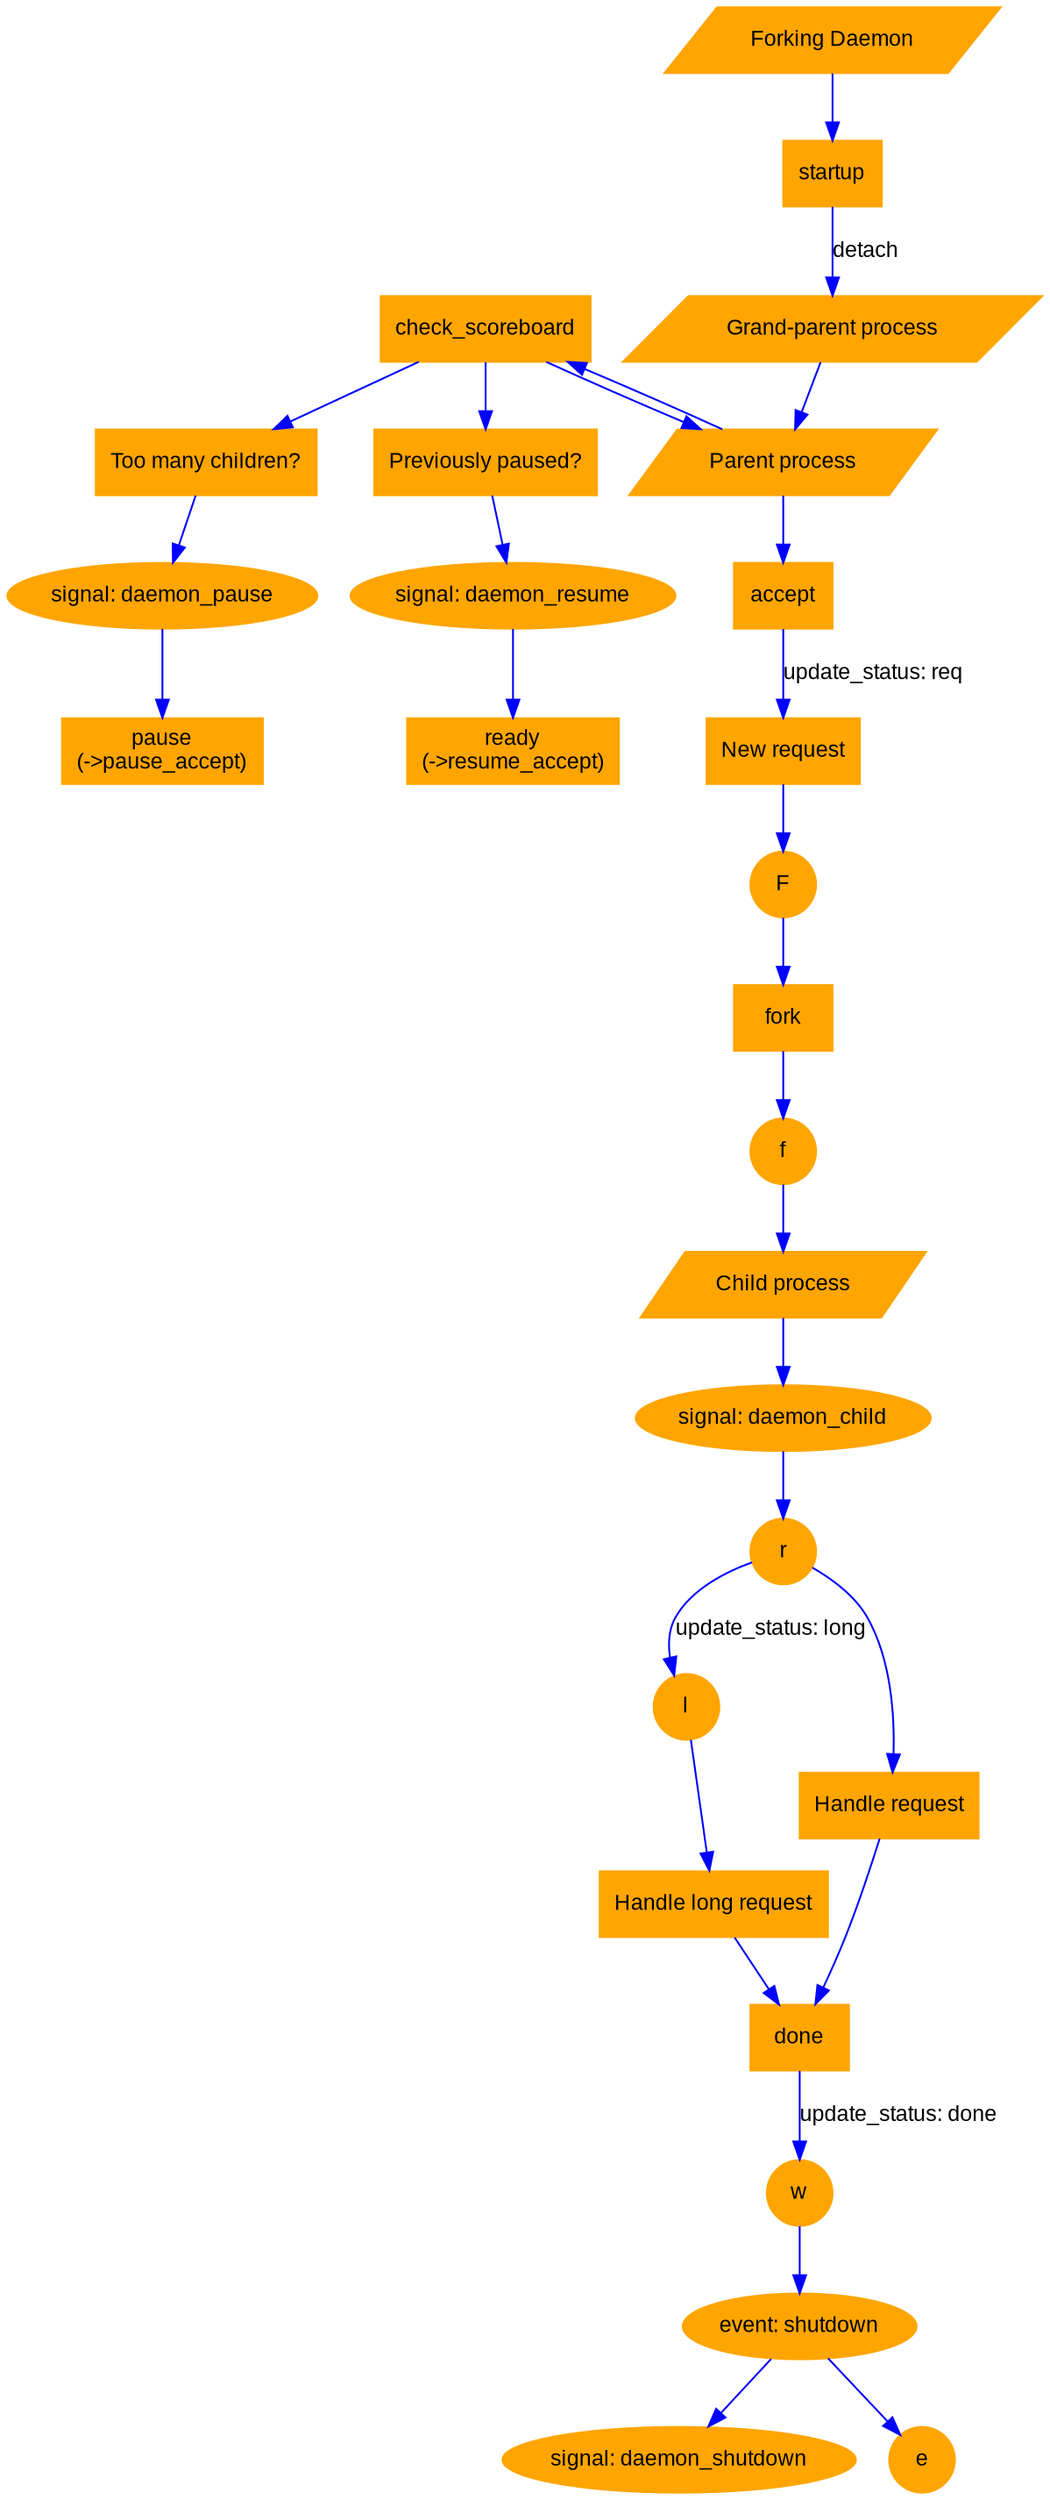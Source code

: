 digraph Network {
#    size="20,20";
    fontname=arial;
    fontsize=12; 
    rankdir=TB;

    node [fontname=arial, fontsize=12, style=filled, color=orange ];
    edge [fontname=arial, weight=10, color=blue, fontsize=12, decorate=0 ];


    node [ shape=ellipse ];

    daemon_pause    [ label="signal: daemon_pause" ];
    daemon_child    [ label="signal: daemon_child" ];
    daemon_resume   [ label="signal: daemon_resume" ];
    daemon_shutdown [ label="signal: daemon_shutdown" ];
    shutdown        [ label="event: shutdown" ];

    node [ shape=polygon, sides=4, skew=.4  ];

    is_fork      [ label="Forking Daemon" ];
    grand_parent [ label="Grand-parent process" ];
    parent       [ label="Parent process" ];
    child        [ label="Child process" ];


    node [ shape=circle ];
    
    w [ label="w"];
    f [ label="f"];
    F [ label="F"];
    r [ label="r"];
    e [ label="e"];
    l [ label="l"];

    node [ shape=box ];

    is_fork -> startup;

    startup -> grand_parent [ label="detach" ];
    grand_parent -> parent;


    parent -> check_scoreboard -> parent ;

    check_scoreboard -> too_many -> daemon_pause -> pause;
    check_scoreboard -> paused -> daemon_resume -> resume;

    pause [ label="pause\n(->pause_accept)" ];
    resume [ label="ready\n(->resume_accept)" ];


    parent -> accept;

    accept -> r1 [ label="update_status: req" ];

    r1 [ label="New request" ];

    r1 -> F -> fork -> f -> child -> daemon_child;

    daemon_child -> r;

    r -> do_req;
    do_req -> done;

    r -> l [ label="update_status: long"];

    l -> long_req -> done;
    done -> w [ label="update_status: done"];

    w -> shutdown;
    shutdown -> e;
    shutdown -> daemon_shutdown;

    long_req [ label="Handle long request" ];
    do_req   [ label="Handle request" ];

    too_many [ label="Too many children?" ];
    paused   [ label="Previously paused?" ];
}
